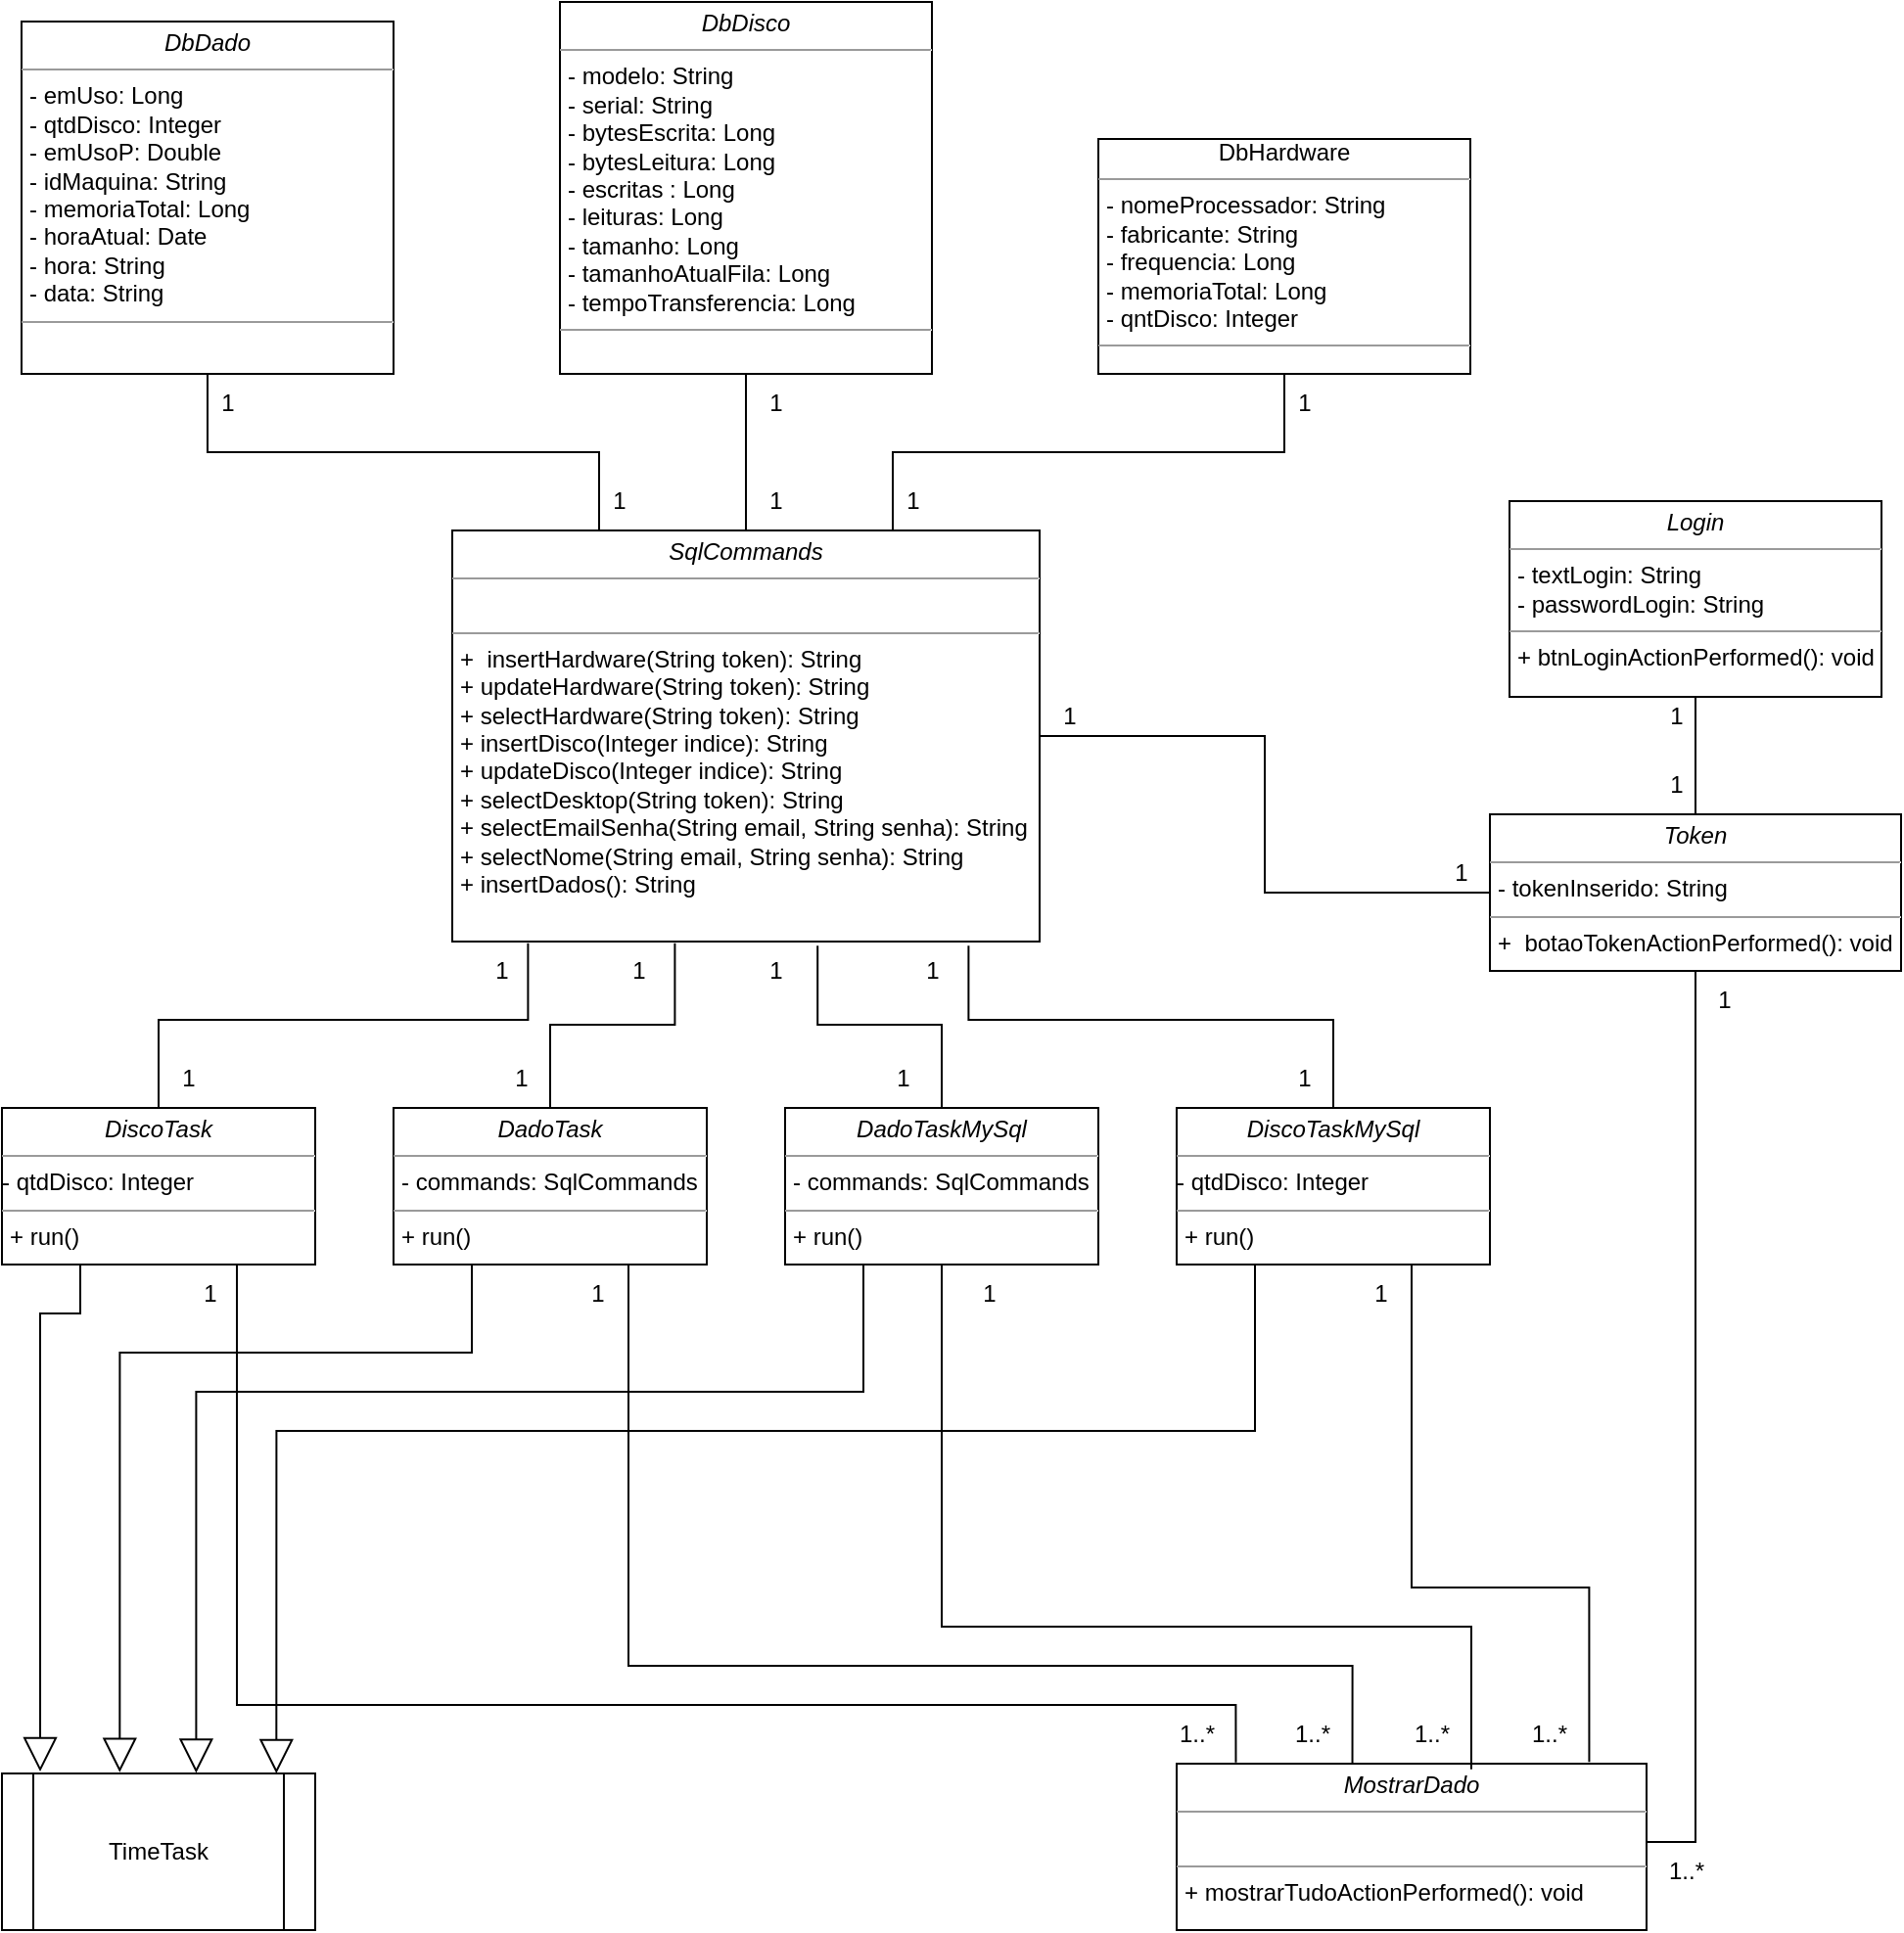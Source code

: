 <mxfile version="20.5.3" type="device"><diagram name="Page-1" id="c4acf3e9-155e-7222-9cf6-157b1a14988f"><mxGraphModel dx="2264" dy="1892" grid="1" gridSize="10" guides="1" tooltips="1" connect="1" arrows="1" fold="1" page="1" pageScale="1" pageWidth="850" pageHeight="1100" background="none" math="0" shadow="0"><root><mxCell id="0"/><mxCell id="1" parent="0"/><mxCell id="BvP38trrPYgPwdf5PLF7-17" style="edgeStyle=orthogonalEdgeStyle;rounded=0;orthogonalLoop=1;jettySize=auto;html=1;entryX=0.25;entryY=0;entryDx=0;entryDy=0;strokeWidth=1;endArrow=none;endFill=0;endSize=15;" edge="1" parent="1" source="Vhrl5CU9yzFd2N4m6waF-2" target="Vhrl5CU9yzFd2N4m6waF-8"><mxGeometry relative="1" as="geometry"><Array as="points"><mxPoint x="-295" y="-360"/><mxPoint x="-95" y="-360"/></Array></mxGeometry></mxCell><mxCell id="Vhrl5CU9yzFd2N4m6waF-2" value="&lt;p style=&quot;margin:0px;margin-top:4px;text-align:center;&quot;&gt;&lt;i&gt;DbDado&lt;/i&gt;&lt;br&gt;&lt;/p&gt;&lt;hr size=&quot;1&quot;&gt;&lt;p style=&quot;margin:0px;margin-left:4px;&quot;&gt;- emUso: Long&lt;br&gt;- qtdDisco: Integer&lt;/p&gt;&lt;p style=&quot;margin:0px;margin-left:4px;&quot;&gt;- emUsoP: Double&lt;/p&gt;&lt;p style=&quot;margin:0px;margin-left:4px;&quot;&gt;- idMaquina: String&lt;/p&gt;&lt;p style=&quot;margin:0px;margin-left:4px;&quot;&gt;- memoriaTotal: Long&lt;/p&gt;&lt;p style=&quot;margin:0px;margin-left:4px;&quot;&gt;- horaAtual: Date&lt;/p&gt;&lt;p style=&quot;margin:0px;margin-left:4px;&quot;&gt;- hora: String&lt;/p&gt;&lt;p style=&quot;margin:0px;margin-left:4px;&quot;&gt;- data: String&lt;br&gt;&lt;/p&gt;&lt;hr size=&quot;1&quot;&gt;&lt;p style=&quot;margin:0px;margin-left:4px;&quot;&gt;&lt;br&gt;&lt;/p&gt;" style="verticalAlign=top;align=left;overflow=fill;fontSize=12;fontFamily=Helvetica;html=1;rounded=0;shadow=0;comic=0;labelBackgroundColor=none;strokeWidth=1" parent="1" vertex="1"><mxGeometry x="-390" y="-580" width="190" height="180" as="geometry"/></mxCell><mxCell id="BvP38trrPYgPwdf5PLF7-15" style="edgeStyle=orthogonalEdgeStyle;rounded=0;orthogonalLoop=1;jettySize=auto;html=1;entryX=0.75;entryY=0;entryDx=0;entryDy=0;strokeWidth=1;endArrow=none;endFill=0;endSize=15;" edge="1" parent="1" source="Vhrl5CU9yzFd2N4m6waF-3" target="Vhrl5CU9yzFd2N4m6waF-8"><mxGeometry relative="1" as="geometry"><Array as="points"><mxPoint x="255" y="-360"/><mxPoint x="55" y="-360"/></Array></mxGeometry></mxCell><mxCell id="Vhrl5CU9yzFd2N4m6waF-3" value="&lt;div style=&quot;text-align: center; line-height: 120%;&quot;&gt;&lt;span style=&quot;background-color: initial;&quot;&gt;DbHardware&lt;/span&gt;&lt;/div&gt;&lt;hr style=&quot;line-height: 120%;&quot; size=&quot;1&quot;&gt;&lt;p style=&quot;margin: 0px 0px 0px 4px; line-height: 120%;&quot;&gt;- nomeProcessador: String&lt;br&gt;- fabricante: String&lt;/p&gt;&lt;p style=&quot;margin: 0px 0px 0px 4px; line-height: 120%;&quot;&gt;- frequencia: Long&lt;/p&gt;&lt;p style=&quot;margin: 0px 0px 0px 4px; line-height: 120%;&quot;&gt;- memoriaTotal: Long&lt;/p&gt;&lt;p style=&quot;margin: 0px 0px 0px 4px; line-height: 120%;&quot;&gt;- qntDisco: Integer&lt;br&gt;&lt;/p&gt;&lt;hr style=&quot;line-height: 120%;&quot; size=&quot;1&quot;&gt;&lt;p style=&quot;margin: 0px 0px 0px 4px; line-height: 120%;&quot;&gt;&lt;br&gt;&lt;/p&gt;" style="verticalAlign=top;align=left;overflow=fill;fontSize=12;fontFamily=Helvetica;html=1;rounded=0;shadow=0;comic=0;labelBackgroundColor=none;strokeWidth=1" parent="1" vertex="1"><mxGeometry x="160" y="-520" width="190" height="120" as="geometry"/></mxCell><mxCell id="BvP38trrPYgPwdf5PLF7-16" style="edgeStyle=orthogonalEdgeStyle;rounded=0;orthogonalLoop=1;jettySize=auto;html=1;entryX=0.5;entryY=0;entryDx=0;entryDy=0;strokeWidth=1;endArrow=none;endFill=0;endSize=15;" edge="1" parent="1" source="Vhrl5CU9yzFd2N4m6waF-5" target="Vhrl5CU9yzFd2N4m6waF-8"><mxGeometry relative="1" as="geometry"/></mxCell><mxCell id="Vhrl5CU9yzFd2N4m6waF-5" value="&lt;p style=&quot;margin:0px;margin-top:4px;text-align:center;&quot;&gt;&lt;i&gt;DbDisco&lt;/i&gt;&lt;br&gt;&lt;/p&gt;&lt;hr size=&quot;1&quot;&gt;&lt;p style=&quot;margin:0px;margin-left:4px;&quot;&gt;- modelo: String&lt;br&gt;- serial: String&lt;/p&gt;&lt;p style=&quot;margin:0px;margin-left:4px;&quot;&gt;- &lt;span class=&quot;pl-s1&quot;&gt;bytesEscrita: Long&lt;br&gt;&lt;/span&gt;&lt;/p&gt;&lt;p style=&quot;margin:0px;margin-left:4px;&quot;&gt;-&amp;nbsp;&lt;span class=&quot;pl-s1&quot;&gt;bytesLeitura&lt;/span&gt;&lt;span class=&quot;pl-s1&quot;&gt;: Long&lt;/span&gt;&lt;/p&gt;&lt;p style=&quot;margin:0px;margin-left:4px;&quot;&gt;- &lt;span class=&quot;pl-s1&quot;&gt;escritas&lt;/span&gt; &lt;span class=&quot;pl-s1&quot;&gt;: Long&lt;/span&gt;&lt;/p&gt;&lt;p style=&quot;margin:0px;margin-left:4px;&quot;&gt;- leituras&lt;span class=&quot;pl-s1&quot;&gt;: Long&lt;/span&gt;&lt;/p&gt;&lt;p style=&quot;margin:0px;margin-left:4px;&quot;&gt;- &lt;span class=&quot;pl-s1&quot;&gt;tamanho&lt;/span&gt;&lt;span class=&quot;pl-s1&quot;&gt;: Long&lt;/span&gt;&lt;/p&gt;&lt;p style=&quot;margin:0px;margin-left:4px;&quot;&gt;- &lt;span class=&quot;pl-s1&quot;&gt;tamanhoAtualFila&lt;/span&gt;&lt;span class=&quot;pl-s1&quot;&gt;: Long&lt;/span&gt;&lt;/p&gt;&lt;p style=&quot;margin:0px;margin-left:4px;&quot;&gt;&lt;span class=&quot;pl-s1&quot;&gt;- &lt;/span&gt;&lt;span class=&quot;pl-s1&quot;&gt;tempoTransferencia: Long&lt;/span&gt;&lt;/p&gt;&lt;hr size=&quot;1&quot;&gt;" style="verticalAlign=top;align=left;overflow=fill;fontSize=12;fontFamily=Helvetica;html=1;rounded=0;shadow=0;comic=0;labelBackgroundColor=none;strokeWidth=1" parent="1" vertex="1"><mxGeometry x="-115" y="-590" width="190" height="190" as="geometry"/></mxCell><mxCell id="BvP38trrPYgPwdf5PLF7-18" style="edgeStyle=orthogonalEdgeStyle;rounded=0;orthogonalLoop=1;jettySize=auto;html=1;strokeWidth=1;endArrow=none;endFill=0;endSize=15;" edge="1" parent="1" source="Vhrl5CU9yzFd2N4m6waF-7" target="Vhrl5CU9yzFd2N4m6waF-8"><mxGeometry relative="1" as="geometry"/></mxCell><mxCell id="BvP38trrPYgPwdf5PLF7-19" style="edgeStyle=orthogonalEdgeStyle;rounded=0;orthogonalLoop=1;jettySize=auto;html=1;strokeWidth=1;endArrow=none;endFill=0;endSize=15;" edge="1" parent="1" source="Vhrl5CU9yzFd2N4m6waF-6" target="Vhrl5CU9yzFd2N4m6waF-7"><mxGeometry relative="1" as="geometry"/></mxCell><mxCell id="Vhrl5CU9yzFd2N4m6waF-6" value="&lt;p style=&quot;margin:0px;margin-top:4px;text-align:center;&quot;&gt;&lt;i&gt;Login&lt;/i&gt;&lt;br&gt;&lt;/p&gt;&lt;hr size=&quot;1&quot;&gt;&lt;p style=&quot;margin:0px;margin-left:4px;&quot;&gt;- &lt;span class=&quot;pl-s1&quot;&gt;textLogin: String&lt;/span&gt;&lt;br&gt;- passwordLogin: String&lt;/p&gt;&lt;hr size=&quot;1&quot;&gt;&lt;p style=&quot;margin:0px;margin-left:4px;&quot;&gt;+ &lt;span class=&quot;pl-en&quot;&gt;&lt;span data-hydro-click-hmac=&quot;f938bdfff5db99550c0647d53caa8fb19929714529ee94afd9e11979540567f8&quot; data-hydro-click=&quot;{&amp;quot;event_type&amp;quot;:&amp;quot;code_navigation.click_on_symbol&amp;quot;,&amp;quot;payload&amp;quot;:{&amp;quot;action&amp;quot;:&amp;quot;click_on_symbol&amp;quot;,&amp;quot;repository_id&amp;quot;:537667692,&amp;quot;ref&amp;quot;:&amp;quot;main&amp;quot;,&amp;quot;language&amp;quot;:&amp;quot;Java&amp;quot;,&amp;quot;backend&amp;quot;:&amp;quot;ALEPH_FUZZY&amp;quot;,&amp;quot;code_nav_context&amp;quot;:&amp;quot;BLOB_VIEW&amp;quot;,&amp;quot;retry_backend&amp;quot;:&amp;quot;&amp;quot;,&amp;quot;cross_repo_results_included&amp;quot;:&amp;quot;CROSS_REPO_ENABLED&amp;quot;,&amp;quot;in_repo_result_count&amp;quot;:1,&amp;quot;cross_repo_result_count&amp;quot;:0,&amp;quot;originating_url&amp;quot;:&amp;quot;https://github.com/Grupo4-PI/no-crash-java-aplication-rep/find-definition?q=btnLoginActionPerformed&amp;amp;blob_path=jframe-screens%2FMonitoramento%2Fsrc%2Fmain%2Fjava%2Fcom%2Fmycompany%2Fmonitoramento%2FLogin.java&amp;amp;ref=main&amp;amp;language=Java&amp;amp;row=230&amp;amp;col=17&amp;amp;code_nav_context=BLOB_VIEW&amp;quot;,&amp;quot;user_id&amp;quot;:99696514}}&quot; class=&quot;pl-token&quot;&gt;btnLoginActionPerformed&lt;/span&gt;&lt;/span&gt;(): void&lt;br&gt;&lt;br&gt;&lt;/p&gt;" style="verticalAlign=top;align=left;overflow=fill;fontSize=12;fontFamily=Helvetica;html=1;rounded=0;shadow=0;comic=0;labelBackgroundColor=none;strokeWidth=1" parent="1" vertex="1"><mxGeometry x="370" y="-335" width="190" height="100" as="geometry"/></mxCell><mxCell id="BvP38trrPYgPwdf5PLF7-20" style="edgeStyle=orthogonalEdgeStyle;rounded=0;orthogonalLoop=1;jettySize=auto;html=1;strokeWidth=1;endArrow=none;endFill=0;endSize=15;entryX=1;entryY=0.5;entryDx=0;entryDy=0;" edge="1" parent="1" source="Vhrl5CU9yzFd2N4m6waF-7" target="Vhrl5CU9yzFd2N4m6waF-9"><mxGeometry relative="1" as="geometry"><Array as="points"><mxPoint x="465" y="350"/><mxPoint x="440" y="350"/></Array></mxGeometry></mxCell><mxCell id="Vhrl5CU9yzFd2N4m6waF-7" value="&lt;p style=&quot;margin:0px;margin-top:4px;text-align:center;&quot;&gt;&lt;i&gt;Token&lt;/i&gt;&lt;br&gt;&lt;/p&gt;&lt;hr size=&quot;1&quot;&gt;&lt;p style=&quot;margin:0px;margin-left:4px;&quot;&gt;- &lt;span class=&quot;pl-s1&quot;&gt;tokenInserido: String&lt;/span&gt;&lt;br&gt;&lt;/p&gt;&lt;hr size=&quot;1&quot;&gt;&lt;p style=&quot;margin:0px;margin-left:4px;&quot;&gt;+&amp;nbsp; &lt;span class=&quot;pl-en&quot;&gt;&lt;span data-hydro-click-hmac=&quot;35b96f72063b2fee8af7546a6fb0b2fd665783c05e4ebd24ab325755b84a4521&quot; data-hydro-click=&quot;{&amp;quot;event_type&amp;quot;:&amp;quot;code_navigation.click_on_symbol&amp;quot;,&amp;quot;payload&amp;quot;:{&amp;quot;action&amp;quot;:&amp;quot;click_on_symbol&amp;quot;,&amp;quot;repository_id&amp;quot;:537667692,&amp;quot;ref&amp;quot;:&amp;quot;main&amp;quot;,&amp;quot;language&amp;quot;:&amp;quot;Java&amp;quot;,&amp;quot;backend&amp;quot;:&amp;quot;ALEPH_FUZZY&amp;quot;,&amp;quot;code_nav_context&amp;quot;:&amp;quot;BLOB_VIEW&amp;quot;,&amp;quot;retry_backend&amp;quot;:&amp;quot;&amp;quot;,&amp;quot;cross_repo_results_included&amp;quot;:&amp;quot;CROSS_REPO_ENABLED&amp;quot;,&amp;quot;in_repo_result_count&amp;quot;:1,&amp;quot;cross_repo_result_count&amp;quot;:0,&amp;quot;originating_url&amp;quot;:&amp;quot;https://github.com/Grupo4-PI/no-crash-java-aplication-rep/find-definition?q=botaoTokenActionPerformed&amp;amp;blob_path=jframe-screens%2FMonitoramento%2Fsrc%2Fmain%2Fjava%2Fcom%2Fmycompany%2Fmonitoramento%2FToken.java&amp;amp;ref=main&amp;amp;language=Java&amp;amp;row=109&amp;amp;col=17&amp;amp;code_nav_context=BLOB_VIEW&amp;quot;,&amp;quot;user_id&amp;quot;:99696514}}&quot; class=&quot;pl-token&quot;&gt;botaoTokenActionPerformed&lt;/span&gt;&lt;/span&gt;(): void&lt;br&gt;&lt;br&gt;&lt;/p&gt;" style="verticalAlign=top;align=left;overflow=fill;fontSize=12;fontFamily=Helvetica;html=1;rounded=0;shadow=0;comic=0;labelBackgroundColor=none;strokeWidth=1" parent="1" vertex="1"><mxGeometry x="360" y="-175" width="210" height="80" as="geometry"/></mxCell><mxCell id="Vhrl5CU9yzFd2N4m6waF-8" value="&lt;p style=&quot;margin:0px;margin-top:4px;text-align:center;&quot;&gt;&lt;i&gt;SqlCommands&lt;/i&gt;&lt;br&gt;&lt;/p&gt;&lt;hr size=&quot;1&quot;&gt;&lt;p style=&quot;margin:0px;margin-left:4px;&quot;&gt;&lt;br&gt;&lt;/p&gt;&lt;hr size=&quot;1&quot;&gt;&lt;p style=&quot;margin:0px;margin-left:4px;&quot;&gt;+&amp;nbsp; &lt;span class=&quot;pl-en&quot;&gt;insertHardware&lt;/span&gt;(&lt;span class=&quot;pl-smi&quot;&gt;String&lt;/span&gt; &lt;span class=&quot;pl-s1&quot;&gt;token&lt;/span&gt;): String&lt;br&gt;+  &lt;span class=&quot;pl-en&quot;&gt;updateHardware&lt;/span&gt;(&lt;span class=&quot;pl-smi&quot;&gt;String&lt;/span&gt; &lt;span class=&quot;pl-s1&quot;&gt;token&lt;/span&gt;): String&lt;/p&gt;&lt;p style=&quot;margin:0px;margin-left:4px;&quot;&gt;+ &lt;span class=&quot;pl-en&quot;&gt;selectHardware&lt;/span&gt;(&lt;span class=&quot;pl-smi&quot;&gt;String&lt;/span&gt; &lt;span class=&quot;pl-s1&quot;&gt;token&lt;/span&gt;): String&lt;/p&gt;&lt;p style=&quot;margin:0px;margin-left:4px;&quot;&gt;+ &lt;span class=&quot;pl-en&quot;&gt;insertDisco&lt;/span&gt;(&lt;span class=&quot;pl-smi&quot;&gt;Integer&lt;/span&gt; &lt;span class=&quot;pl-s1&quot;&gt;indice&lt;/span&gt;): String&lt;/p&gt;&lt;p style=&quot;margin:0px;margin-left:4px;&quot;&gt;+ &lt;span class=&quot;pl-en&quot;&gt;updateDisco&lt;/span&gt;(&lt;span class=&quot;pl-smi&quot;&gt;Integer&lt;/span&gt; &lt;span class=&quot;pl-s1&quot;&gt;indice&lt;/span&gt;): String&lt;/p&gt;&lt;p style=&quot;margin:0px;margin-left:4px;&quot;&gt;+ &lt;span class=&quot;pl-en&quot;&gt;selectDesktop&lt;/span&gt;(&lt;span class=&quot;pl-smi&quot;&gt;String&lt;/span&gt; &lt;span class=&quot;pl-s1&quot;&gt;token&lt;/span&gt;): String&lt;/p&gt;&lt;p style=&quot;margin:0px;margin-left:4px;&quot;&gt;+ &lt;span class=&quot;pl-en&quot;&gt;selectEmailSenha&lt;/span&gt;(&lt;span class=&quot;pl-smi&quot;&gt;String&lt;/span&gt; &lt;span class=&quot;pl-s1&quot;&gt;email&lt;/span&gt;, &lt;span class=&quot;pl-smi&quot;&gt;String&lt;/span&gt; &lt;span class=&quot;pl-s1&quot;&gt;senha&lt;/span&gt;): String&lt;/p&gt;&lt;p style=&quot;margin:0px;margin-left:4px;&quot;&gt;&lt;span class=&quot;pl-en&quot;&gt;+ selectNome&lt;/span&gt;(&lt;span class=&quot;pl-smi&quot;&gt;String&lt;/span&gt; &lt;span class=&quot;pl-s1&quot;&gt;email&lt;/span&gt;, &lt;span class=&quot;pl-smi&quot;&gt;String&lt;/span&gt; &lt;span class=&quot;pl-s1&quot;&gt;senha&lt;/span&gt;): String&lt;/p&gt;&lt;p style=&quot;margin:0px;margin-left:4px;&quot;&gt;+ &lt;span class=&quot;pl-en&quot;&gt;insertDados&lt;/span&gt;(): String&lt;br&gt;&lt;/p&gt;&lt;p style=&quot;margin:0px;margin-left:4px;&quot;&gt;&lt;br&gt;&lt;/p&gt;" style="verticalAlign=top;align=left;overflow=fill;fontSize=12;fontFamily=Helvetica;html=1;rounded=0;shadow=0;comic=0;labelBackgroundColor=none;strokeWidth=1" parent="1" vertex="1"><mxGeometry x="-170" y="-320" width="300" height="210" as="geometry"/></mxCell><mxCell id="Vhrl5CU9yzFd2N4m6waF-9" value="&lt;p style=&quot;margin:0px;margin-top:4px;text-align:center;&quot;&gt;&lt;i&gt;MostrarDado&lt;/i&gt;&lt;br&gt;&lt;/p&gt;&lt;hr size=&quot;1&quot;&gt;&lt;br&gt;&lt;hr size=&quot;1&quot;&gt;&lt;p style=&quot;margin:0px;margin-left:4px;&quot;&gt; &lt;span class=&quot;pl-en&quot;&gt;+ mostrarTudoActionPerformed(): void&lt;br&gt;&lt;/span&gt;&lt;/p&gt;" style="verticalAlign=top;align=left;overflow=fill;fontSize=12;fontFamily=Helvetica;html=1;rounded=0;shadow=0;comic=0;labelBackgroundColor=none;strokeWidth=1" parent="1" vertex="1"><mxGeometry x="200" y="310" width="240" height="85" as="geometry"/></mxCell><mxCell id="BvP38trrPYgPwdf5PLF7-2" style="edgeStyle=orthogonalEdgeStyle;rounded=0;orthogonalLoop=1;jettySize=auto;html=1;entryX=0.376;entryY=-0.008;entryDx=0;entryDy=0;entryPerimeter=0;endArrow=block;endFill=0;endSize=15;exitX=0.25;exitY=1;exitDx=0;exitDy=0;" edge="1" parent="1" source="Ca73Kp7t8yiU7HnNJzen-24" target="Ca73Kp7t8yiU7HnNJzen-31"><mxGeometry relative="1" as="geometry"><mxPoint x="-120.0" y="54" as="sourcePoint"/><mxPoint x="-250" y="190" as="targetPoint"/><Array as="points"><mxPoint x="-160" y="100"/><mxPoint x="-340" y="100"/></Array></mxGeometry></mxCell><mxCell id="BvP38trrPYgPwdf5PLF7-8" style="edgeStyle=orthogonalEdgeStyle;rounded=0;orthogonalLoop=1;jettySize=auto;html=1;entryX=0.374;entryY=-0.005;entryDx=0;entryDy=0;entryPerimeter=0;endArrow=none;endFill=0;exitX=0.75;exitY=1;exitDx=0;exitDy=0;" edge="1" parent="1" source="Ca73Kp7t8yiU7HnNJzen-24" target="Vhrl5CU9yzFd2N4m6waF-9"><mxGeometry relative="1" as="geometry"><Array as="points"><mxPoint x="-80" y="260"/><mxPoint x="290" y="260"/></Array></mxGeometry></mxCell><mxCell id="BvP38trrPYgPwdf5PLF7-11" style="edgeStyle=orthogonalEdgeStyle;rounded=0;orthogonalLoop=1;jettySize=auto;html=1;entryX=0.379;entryY=1.004;entryDx=0;entryDy=0;entryPerimeter=0;endArrow=none;endFill=0;" edge="1" parent="1" source="Ca73Kp7t8yiU7HnNJzen-24" target="Vhrl5CU9yzFd2N4m6waF-8"><mxGeometry relative="1" as="geometry"/></mxCell><mxCell id="Ca73Kp7t8yiU7HnNJzen-24" value="&lt;p style=&quot;margin:0px;margin-top:4px;text-align:center;&quot;&gt;&lt;i&gt;DadoTask&lt;/i&gt;&lt;br&gt;&lt;/p&gt;&lt;hr size=&quot;1&quot;&gt;&lt;p style=&quot;margin:0px;margin-left:4px;&quot;&gt;- commands: SqlCommands&lt;br&gt;&lt;/p&gt;&lt;hr size=&quot;1&quot;&gt;&lt;p style=&quot;margin:0px;margin-left:4px;&quot;&gt;+ run()&lt;br&gt;&lt;/p&gt;" style="verticalAlign=top;align=left;overflow=fill;fontSize=12;fontFamily=Helvetica;html=1;rounded=0;shadow=0;comic=0;labelBackgroundColor=none;strokeWidth=1" parent="1" vertex="1"><mxGeometry x="-200" y="-25" width="160" height="80" as="geometry"/></mxCell><mxCell id="Ca73Kp7t8yiU7HnNJzen-31" value="TimeTask" style="shape=process;whiteSpace=wrap;html=1;backgroundOutline=1;" parent="1" vertex="1"><mxGeometry x="-400" y="315" width="160" height="80" as="geometry"/></mxCell><mxCell id="BvP38trrPYgPwdf5PLF7-1" style="edgeStyle=orthogonalEdgeStyle;rounded=0;orthogonalLoop=1;jettySize=auto;html=1;entryX=0.122;entryY=-0.012;entryDx=0;entryDy=0;entryPerimeter=0;endArrow=block;endFill=0;endSize=15;exitX=0.25;exitY=1;exitDx=0;exitDy=0;" edge="1" parent="1" source="Ca73Kp7t8yiU7HnNJzen-32" target="Ca73Kp7t8yiU7HnNJzen-31"><mxGeometry relative="1" as="geometry"><Array as="points"><mxPoint x="-360" y="80"/><mxPoint x="-380" y="80"/></Array></mxGeometry></mxCell><mxCell id="BvP38trrPYgPwdf5PLF7-10" style="edgeStyle=orthogonalEdgeStyle;rounded=0;orthogonalLoop=1;jettySize=auto;html=1;entryX=0.129;entryY=1.004;entryDx=0;entryDy=0;entryPerimeter=0;endArrow=none;endFill=0;" edge="1" parent="1" source="Ca73Kp7t8yiU7HnNJzen-32" target="Vhrl5CU9yzFd2N4m6waF-8"><mxGeometry relative="1" as="geometry"><Array as="points"><mxPoint x="-320" y="-70"/><mxPoint x="-131" y="-70"/></Array></mxGeometry></mxCell><mxCell id="BvP38trrPYgPwdf5PLF7-34" style="edgeStyle=orthogonalEdgeStyle;rounded=0;orthogonalLoop=1;jettySize=auto;html=1;entryX=0.126;entryY=-0.008;entryDx=0;entryDy=0;entryPerimeter=0;strokeWidth=1;endArrow=none;endFill=0;endSize=15;exitX=0.75;exitY=1;exitDx=0;exitDy=0;" edge="1" parent="1" source="Ca73Kp7t8yiU7HnNJzen-32" target="Vhrl5CU9yzFd2N4m6waF-9"><mxGeometry relative="1" as="geometry"><Array as="points"><mxPoint x="-280" y="280"/><mxPoint x="230" y="280"/></Array></mxGeometry></mxCell><mxCell id="Ca73Kp7t8yiU7HnNJzen-32" value="&lt;p style=&quot;margin:0px;margin-top:4px;text-align:center;&quot;&gt;&lt;i&gt;DiscoTask&lt;/i&gt;&lt;br&gt;&lt;/p&gt;&lt;hr size=&quot;1&quot;&gt;- qtdDisco: Integer&lt;br&gt;&lt;hr size=&quot;1&quot;&gt;&lt;p style=&quot;margin:0px;margin-left:4px;&quot;&gt;+ run()&lt;br&gt;&lt;/p&gt;" style="verticalAlign=top;align=left;overflow=fill;fontSize=12;fontFamily=Helvetica;html=1;rounded=0;shadow=0;comic=0;labelBackgroundColor=none;strokeWidth=1" parent="1" vertex="1"><mxGeometry x="-400" y="-25" width="160" height="80" as="geometry"/></mxCell><mxCell id="BvP38trrPYgPwdf5PLF7-4" style="edgeStyle=orthogonalEdgeStyle;rounded=0;orthogonalLoop=1;jettySize=auto;html=1;entryX=0.876;entryY=0;entryDx=0;entryDy=0;entryPerimeter=0;endArrow=block;endFill=0;endSize=15;exitX=0.25;exitY=1;exitDx=0;exitDy=0;" edge="1" parent="1" source="Ca73Kp7t8yiU7HnNJzen-33" target="Ca73Kp7t8yiU7HnNJzen-31"><mxGeometry relative="1" as="geometry"><mxPoint x="200.0" y="13" as="sourcePoint"/><mxPoint x="-170" y="180" as="targetPoint"/><Array as="points"><mxPoint x="240" y="140"/><mxPoint x="-260" y="140"/></Array></mxGeometry></mxCell><mxCell id="BvP38trrPYgPwdf5PLF7-6" style="edgeStyle=orthogonalEdgeStyle;rounded=0;orthogonalLoop=1;jettySize=auto;html=1;endArrow=none;endFill=0;exitX=0.75;exitY=1;exitDx=0;exitDy=0;entryX=0.878;entryY=-0.011;entryDx=0;entryDy=0;entryPerimeter=0;" edge="1" parent="1" source="Ca73Kp7t8yiU7HnNJzen-33" target="Vhrl5CU9yzFd2N4m6waF-9"><mxGeometry relative="1" as="geometry"><mxPoint x="280.037" y="56.0" as="sourcePoint"/><mxPoint x="320" y="199" as="targetPoint"/><Array as="points"><mxPoint x="320" y="220"/><mxPoint x="411" y="220"/></Array></mxGeometry></mxCell><mxCell id="BvP38trrPYgPwdf5PLF7-13" style="edgeStyle=orthogonalEdgeStyle;rounded=0;orthogonalLoop=1;jettySize=auto;html=1;entryX=0.879;entryY=1.01;entryDx=0;entryDy=0;entryPerimeter=0;endArrow=none;endFill=0;" edge="1" parent="1" source="Ca73Kp7t8yiU7HnNJzen-33" target="Vhrl5CU9yzFd2N4m6waF-8"><mxGeometry relative="1" as="geometry"><Array as="points"><mxPoint x="280" y="-70"/><mxPoint x="94" y="-70"/></Array></mxGeometry></mxCell><mxCell id="Ca73Kp7t8yiU7HnNJzen-33" value="&lt;p style=&quot;margin:0px;margin-top:4px;text-align:center;&quot;&gt;&lt;i&gt;DiscoTaskMySql&lt;/i&gt;&lt;br&gt;&lt;/p&gt;&lt;hr size=&quot;1&quot;&gt;- qtdDisco: Integer&lt;br&gt;&lt;hr size=&quot;1&quot;&gt;&lt;p style=&quot;margin:0px;margin-left:4px;&quot;&gt;+ run()&lt;br&gt;&lt;/p&gt;" style="verticalAlign=top;align=left;overflow=fill;fontSize=12;fontFamily=Helvetica;html=1;rounded=0;shadow=0;comic=0;labelBackgroundColor=none;strokeWidth=1" parent="1" vertex="1"><mxGeometry x="200" y="-25" width="160" height="80" as="geometry"/></mxCell><mxCell id="BvP38trrPYgPwdf5PLF7-3" style="edgeStyle=orthogonalEdgeStyle;rounded=0;orthogonalLoop=1;jettySize=auto;html=1;entryX=0.62;entryY=-0.003;entryDx=0;entryDy=0;entryPerimeter=0;endArrow=block;endFill=0;strokeWidth=1;endSize=15;exitX=0.25;exitY=1;exitDx=0;exitDy=0;" edge="1" parent="1" source="Ca73Kp7t8yiU7HnNJzen-34" target="Ca73Kp7t8yiU7HnNJzen-31"><mxGeometry relative="1" as="geometry"><Array as="points"><mxPoint x="40" y="120"/><mxPoint x="-301" y="120"/></Array></mxGeometry></mxCell><mxCell id="BvP38trrPYgPwdf5PLF7-12" style="edgeStyle=orthogonalEdgeStyle;rounded=0;orthogonalLoop=1;jettySize=auto;html=1;entryX=0.622;entryY=1.01;entryDx=0;entryDy=0;entryPerimeter=0;endArrow=none;endFill=0;" edge="1" parent="1" source="Ca73Kp7t8yiU7HnNJzen-34" target="Vhrl5CU9yzFd2N4m6waF-8"><mxGeometry relative="1" as="geometry"/></mxCell><mxCell id="BvP38trrPYgPwdf5PLF7-48" style="edgeStyle=orthogonalEdgeStyle;rounded=0;orthogonalLoop=1;jettySize=auto;html=1;entryX=0.627;entryY=0.034;entryDx=0;entryDy=0;entryPerimeter=0;strokeWidth=1;endArrow=none;endFill=0;endSize=15;" edge="1" parent="1" source="Ca73Kp7t8yiU7HnNJzen-34" target="Vhrl5CU9yzFd2N4m6waF-9"><mxGeometry relative="1" as="geometry"><Array as="points"><mxPoint x="80" y="240"/><mxPoint x="351" y="240"/></Array></mxGeometry></mxCell><mxCell id="Ca73Kp7t8yiU7HnNJzen-34" value="&lt;p style=&quot;margin:0px;margin-top:4px;text-align:center;&quot;&gt;&lt;i&gt;DadoTaskMySql&lt;/i&gt;&lt;br&gt;&lt;/p&gt;&lt;hr size=&quot;1&quot;&gt;&lt;p style=&quot;margin:0px;margin-left:4px;&quot;&gt;- commands: SqlCommands&lt;br&gt;&lt;/p&gt;&lt;hr size=&quot;1&quot;&gt;&lt;p style=&quot;margin:0px;margin-left:4px;&quot;&gt;+ run()&lt;br&gt;&lt;/p&gt;" style="verticalAlign=top;align=left;overflow=fill;fontSize=12;fontFamily=Helvetica;html=1;rounded=0;shadow=0;comic=0;labelBackgroundColor=none;strokeWidth=1" parent="1" vertex="1"><mxGeometry y="-25" width="160" height="80" as="geometry"/></mxCell><mxCell id="AfcH-HxXmrXPtf5nwe8z-62" value="1&lt;br&gt;" style="text;html=1;strokeColor=none;fillColor=none;align=center;verticalAlign=middle;whiteSpace=wrap;rounded=0;" parent="1" vertex="1"><mxGeometry x="450" y="-95" width="60" height="30" as="geometry"/></mxCell><mxCell id="BvP38trrPYgPwdf5PLF7-21" value="1..*" style="text;html=1;align=center;verticalAlign=middle;resizable=0;points=[];autosize=1;strokeColor=none;fillColor=none;" vertex="1" parent="1"><mxGeometry x="190" y="280" width="40" height="30" as="geometry"/></mxCell><mxCell id="BvP38trrPYgPwdf5PLF7-22" value="1..*" style="text;html=1;align=center;verticalAlign=middle;resizable=0;points=[];autosize=1;strokeColor=none;fillColor=none;" vertex="1" parent="1"><mxGeometry x="249" y="280" width="40" height="30" as="geometry"/></mxCell><mxCell id="BvP38trrPYgPwdf5PLF7-23" value="1..*" style="text;html=1;align=center;verticalAlign=middle;resizable=0;points=[];autosize=1;strokeColor=none;fillColor=none;" vertex="1" parent="1"><mxGeometry x="310" y="280" width="40" height="30" as="geometry"/></mxCell><mxCell id="BvP38trrPYgPwdf5PLF7-24" value="1..*" style="text;html=1;align=center;verticalAlign=middle;resizable=0;points=[];autosize=1;strokeColor=none;fillColor=none;" vertex="1" parent="1"><mxGeometry x="370" y="280" width="40" height="30" as="geometry"/></mxCell><mxCell id="BvP38trrPYgPwdf5PLF7-25" value="1..*" style="text;html=1;align=center;verticalAlign=middle;resizable=0;points=[];autosize=1;strokeColor=none;fillColor=none;" vertex="1" parent="1"><mxGeometry x="440" y="350" width="40" height="30" as="geometry"/></mxCell><mxCell id="BvP38trrPYgPwdf5PLF7-26" value="1" style="text;html=1;align=center;verticalAlign=middle;resizable=0;points=[];autosize=1;strokeColor=none;fillColor=none;" vertex="1" parent="1"><mxGeometry x="289" y="55" width="30" height="30" as="geometry"/></mxCell><mxCell id="BvP38trrPYgPwdf5PLF7-27" value="1" style="text;html=1;align=center;verticalAlign=middle;resizable=0;points=[];autosize=1;strokeColor=none;fillColor=none;" vertex="1" parent="1"><mxGeometry x="-111" y="55" width="30" height="30" as="geometry"/></mxCell><mxCell id="BvP38trrPYgPwdf5PLF7-29" value="1" style="text;html=1;align=center;verticalAlign=middle;resizable=0;points=[];autosize=1;strokeColor=none;fillColor=none;" vertex="1" parent="1"><mxGeometry x="-309" y="55" width="30" height="30" as="geometry"/></mxCell><mxCell id="BvP38trrPYgPwdf5PLF7-30" value="1" style="text;html=1;align=center;verticalAlign=middle;resizable=0;points=[];autosize=1;strokeColor=none;fillColor=none;" vertex="1" parent="1"><mxGeometry x="-160" y="-110" width="30" height="30" as="geometry"/></mxCell><mxCell id="BvP38trrPYgPwdf5PLF7-31" value="1" style="text;html=1;align=center;verticalAlign=middle;resizable=0;points=[];autosize=1;strokeColor=none;fillColor=none;" vertex="1" parent="1"><mxGeometry x="-90" y="-110" width="30" height="30" as="geometry"/></mxCell><mxCell id="BvP38trrPYgPwdf5PLF7-32" value="1" style="text;html=1;align=center;verticalAlign=middle;resizable=0;points=[];autosize=1;strokeColor=none;fillColor=none;" vertex="1" parent="1"><mxGeometry x="-20" y="-110" width="30" height="30" as="geometry"/></mxCell><mxCell id="BvP38trrPYgPwdf5PLF7-33" value="1" style="text;html=1;align=center;verticalAlign=middle;resizable=0;points=[];autosize=1;strokeColor=none;fillColor=none;" vertex="1" parent="1"><mxGeometry x="60" y="-110" width="30" height="30" as="geometry"/></mxCell><mxCell id="BvP38trrPYgPwdf5PLF7-35" value="1" style="text;html=1;align=center;verticalAlign=middle;resizable=0;points=[];autosize=1;strokeColor=none;fillColor=none;" vertex="1" parent="1"><mxGeometry x="89" y="55" width="30" height="30" as="geometry"/></mxCell><mxCell id="BvP38trrPYgPwdf5PLF7-36" value="1" style="text;html=1;align=center;verticalAlign=middle;resizable=0;points=[];autosize=1;strokeColor=none;fillColor=none;" vertex="1" parent="1"><mxGeometry x="130" y="-240" width="30" height="30" as="geometry"/></mxCell><mxCell id="BvP38trrPYgPwdf5PLF7-37" value="1" style="text;html=1;align=center;verticalAlign=middle;resizable=0;points=[];autosize=1;strokeColor=none;fillColor=none;" vertex="1" parent="1"><mxGeometry x="330" y="-160" width="30" height="30" as="geometry"/></mxCell><mxCell id="BvP38trrPYgPwdf5PLF7-38" value="1" style="text;html=1;align=center;verticalAlign=middle;resizable=0;points=[];autosize=1;strokeColor=none;fillColor=none;" vertex="1" parent="1"><mxGeometry x="440" y="-240" width="30" height="30" as="geometry"/></mxCell><mxCell id="BvP38trrPYgPwdf5PLF7-39" value="1" style="text;html=1;align=center;verticalAlign=middle;resizable=0;points=[];autosize=1;strokeColor=none;fillColor=none;" vertex="1" parent="1"><mxGeometry x="440" y="-205" width="30" height="30" as="geometry"/></mxCell><mxCell id="BvP38trrPYgPwdf5PLF7-40" value="1" style="text;html=1;align=center;verticalAlign=middle;resizable=0;points=[];autosize=1;strokeColor=none;fillColor=none;" vertex="1" parent="1"><mxGeometry x="250" y="-400" width="30" height="30" as="geometry"/></mxCell><mxCell id="BvP38trrPYgPwdf5PLF7-41" value="1" style="text;html=1;align=center;verticalAlign=middle;resizable=0;points=[];autosize=1;strokeColor=none;fillColor=none;" vertex="1" parent="1"><mxGeometry x="-20" y="-400" width="30" height="30" as="geometry"/></mxCell><mxCell id="BvP38trrPYgPwdf5PLF7-42" value="1" style="text;html=1;align=center;verticalAlign=middle;resizable=0;points=[];autosize=1;strokeColor=none;fillColor=none;" vertex="1" parent="1"><mxGeometry x="-20" y="-350" width="30" height="30" as="geometry"/></mxCell><mxCell id="BvP38trrPYgPwdf5PLF7-43" value="1" style="text;html=1;align=center;verticalAlign=middle;resizable=0;points=[];autosize=1;strokeColor=none;fillColor=none;" vertex="1" parent="1"><mxGeometry x="50" y="-350" width="30" height="30" as="geometry"/></mxCell><mxCell id="BvP38trrPYgPwdf5PLF7-44" value="1" style="text;html=1;align=center;verticalAlign=middle;resizable=0;points=[];autosize=1;strokeColor=none;fillColor=none;" vertex="1" parent="1"><mxGeometry x="-100" y="-350" width="30" height="30" as="geometry"/></mxCell><mxCell id="BvP38trrPYgPwdf5PLF7-45" value="1" style="text;html=1;align=center;verticalAlign=middle;resizable=0;points=[];autosize=1;strokeColor=none;fillColor=none;" vertex="1" parent="1"><mxGeometry x="-300" y="-400" width="30" height="30" as="geometry"/></mxCell><mxCell id="BvP38trrPYgPwdf5PLF7-47" value="1" style="text;html=1;align=center;verticalAlign=middle;resizable=0;points=[];autosize=1;strokeColor=none;fillColor=none;" vertex="1" parent="1"><mxGeometry x="250" y="-55" width="30" height="30" as="geometry"/></mxCell><mxCell id="BvP38trrPYgPwdf5PLF7-51" value="1" style="text;html=1;align=center;verticalAlign=middle;resizable=0;points=[];autosize=1;strokeColor=none;fillColor=none;" vertex="1" parent="1"><mxGeometry x="-320" y="-55" width="30" height="30" as="geometry"/></mxCell><mxCell id="BvP38trrPYgPwdf5PLF7-52" value="1" style="text;html=1;align=center;verticalAlign=middle;resizable=0;points=[];autosize=1;strokeColor=none;fillColor=none;" vertex="1" parent="1"><mxGeometry x="-150" y="-55" width="30" height="30" as="geometry"/></mxCell><mxCell id="BvP38trrPYgPwdf5PLF7-53" value="1" style="text;html=1;align=center;verticalAlign=middle;resizable=0;points=[];autosize=1;strokeColor=none;fillColor=none;" vertex="1" parent="1"><mxGeometry x="45" y="-55" width="30" height="30" as="geometry"/></mxCell></root></mxGraphModel></diagram></mxfile>